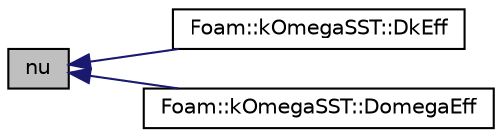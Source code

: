 digraph "nu"
{
  bgcolor="transparent";
  edge [fontname="Helvetica",fontsize="10",labelfontname="Helvetica",labelfontsize="10"];
  node [fontname="Helvetica",fontsize="10",shape=record];
  rankdir="LR";
  Node1 [label="nu",height=0.2,width=0.4,color="black", fillcolor="grey75", style="filled", fontcolor="black"];
  Node1 -> Node2 [dir="back",color="midnightblue",fontsize="10",style="solid",fontname="Helvetica"];
  Node2 [label="Foam::kOmegaSST::DkEff",height=0.2,width=0.4,color="black",URL="$a01265.html#a055547b36c2cdcae3735aca9435a9d55",tooltip="Return the effective diffusivity for k. "];
  Node1 -> Node3 [dir="back",color="midnightblue",fontsize="10",style="solid",fontname="Helvetica"];
  Node3 [label="Foam::kOmegaSST::DomegaEff",height=0.2,width=0.4,color="black",URL="$a01265.html#a0f35b60bf9f24c0f9b7705903e701feb",tooltip="Return the effective diffusivity for omega. "];
}
